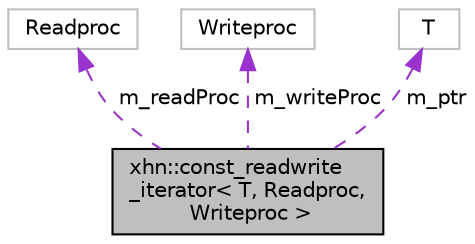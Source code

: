 digraph "xhn::const_readwrite_iterator&lt; T, Readproc, Writeproc &gt;"
{
  edge [fontname="Helvetica",fontsize="10",labelfontname="Helvetica",labelfontsize="10"];
  node [fontname="Helvetica",fontsize="10",shape=record];
  Node1 [label="xhn::const_readwrite\l_iterator\< T, Readproc,\l Writeproc \>",height=0.2,width=0.4,color="black", fillcolor="grey75", style="filled", fontcolor="black"];
  Node2 -> Node1 [dir="back",color="darkorchid3",fontsize="10",style="dashed",label=" m_readProc" ,fontname="Helvetica"];
  Node2 [label="Readproc",height=0.2,width=0.4,color="grey75", fillcolor="white", style="filled"];
  Node3 -> Node1 [dir="back",color="darkorchid3",fontsize="10",style="dashed",label=" m_writeProc" ,fontname="Helvetica"];
  Node3 [label="Writeproc",height=0.2,width=0.4,color="grey75", fillcolor="white", style="filled"];
  Node4 -> Node1 [dir="back",color="darkorchid3",fontsize="10",style="dashed",label=" m_ptr" ,fontname="Helvetica"];
  Node4 [label="T",height=0.2,width=0.4,color="grey75", fillcolor="white", style="filled"];
}
